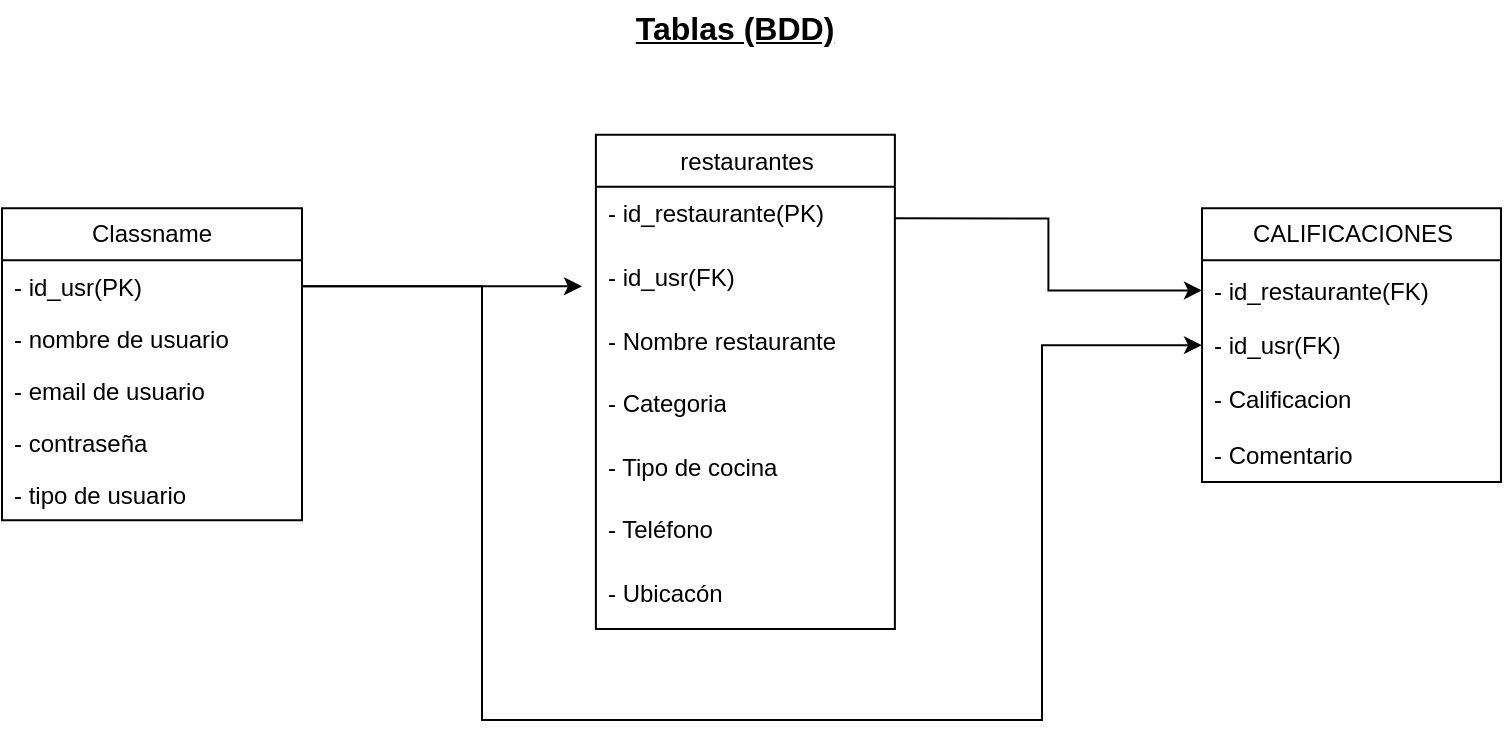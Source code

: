 <mxfile version="27.0.6" pages="2">
  <diagram name="Página-1" id="-zYPJUtp7PYfaca8r91e">
    <mxGraphModel grid="1" page="1" gridSize="10" guides="1" tooltips="1" connect="1" arrows="1" fold="1" pageScale="1" pageWidth="1169" pageHeight="1654" math="0" shadow="0">
      <root>
        <mxCell id="0" />
        <mxCell id="1" parent="0" />
        <mxCell id="Aoa92pGsLHvjfA5CWzYp-9" value="CALIFICACIONES" style="swimlane;fontStyle=0;childLayout=stackLayout;horizontal=1;startSize=26;fillColor=none;horizontalStack=0;resizeParent=1;resizeParentMax=0;resizeLast=0;collapsible=1;marginBottom=0;html=1;container=0;" vertex="1" parent="1">
          <mxGeometry x="-360.002" y="-1465.868" width="149.492" height="136.86" as="geometry" />
        </mxCell>
        <mxCell id="QM9NAzKTUCTFnRBeNIhy-18" value="&lt;u&gt;&lt;font&gt;Tablas (BDD)&lt;/font&gt;&lt;/u&gt;" style="text;align=center;fontStyle=1;verticalAlign=middle;spacingLeft=3;spacingRight=3;strokeColor=none;rotatable=0;points=[[0,0.5],[1,0.5]];portConstraint=eastwest;html=1;fontSize=16;container=0;" vertex="1" parent="1">
          <mxGeometry x="-684.407" y="-1570" width="181.525" height="27.372" as="geometry" />
        </mxCell>
        <mxCell id="QM9NAzKTUCTFnRBeNIhy-11" style="text;strokeColor=none;fillColor=none;align=left;verticalAlign=top;spacingLeft=4;spacingRight=4;overflow=hidden;rotatable=0;points=[[0,0.5],[1,0.5]];portConstraint=eastwest;whiteSpace=wrap;html=1;" vertex="1" parent="1">
          <mxGeometry x="-663.051" y="-1317.335" width="117.458" height="14.739" as="geometry" />
        </mxCell>
        <mxCell id="Aoa92pGsLHvjfA5CWzYp-10" value="- id_restaurante(FK&lt;span style=&quot;background-color: transparent; color: light-dark(rgb(0, 0, 0), rgb(255, 255, 255));&quot;&gt;)&lt;/span&gt;" style="text;strokeColor=none;fillColor=none;align=left;verticalAlign=top;spacingLeft=4;spacingRight=4;overflow=hidden;rotatable=0;points=[[0,0.5],[1,0.5]];portConstraint=eastwest;whiteSpace=wrap;html=1;" vertex="1" parent="1">
          <mxGeometry x="-360.002" y="-1438.496" width="149.492" height="27.372" as="geometry" />
        </mxCell>
        <mxCell id="Aoa92pGsLHvjfA5CWzYp-11" value="- id_usr(FK)" style="text;strokeColor=none;fillColor=none;align=left;verticalAlign=top;spacingLeft=4;spacingRight=4;overflow=hidden;rotatable=0;points=[[0,0.5],[1,0.5]];portConstraint=eastwest;whiteSpace=wrap;html=1;" vertex="1" parent="1">
          <mxGeometry x="-360.002" y="-1411.124" width="149.492" height="27.372" as="geometry" />
        </mxCell>
        <mxCell id="Aoa92pGsLHvjfA5CWzYp-12" value="- Calificacion" style="text;strokeColor=none;fillColor=none;align=left;verticalAlign=top;spacingLeft=4;spacingRight=4;overflow=hidden;rotatable=0;points=[[0,0.5],[1,0.5]];portConstraint=eastwest;whiteSpace=wrap;html=1;" vertex="1" parent="1">
          <mxGeometry x="-360.002" y="-1383.752" width="149.492" height="27.372" as="geometry" />
        </mxCell>
        <mxCell id="QM9NAzKTUCTFnRBeNIhy-15" value="- Comentario" style="text;strokeColor=none;fillColor=none;align=left;verticalAlign=top;spacingLeft=4;spacingRight=4;overflow=hidden;rotatable=0;points=[[0,0.5],[1,0.5]];portConstraint=eastwest;whiteSpace=wrap;html=1;" vertex="1" parent="1">
          <mxGeometry x="-360.002" y="-1356.38" width="149.492" height="27.372" as="geometry" />
        </mxCell>
        <mxCell id="QM9NAzKTUCTFnRBeNIhy-27" style="text;strokeColor=none;fillColor=none;align=left;verticalAlign=top;spacingLeft=4;spacingRight=4;overflow=hidden;rotatable=0;points=[[0,0.5],[1,0.5]];portConstraint=eastwest;whiteSpace=wrap;html=1;" vertex="1" parent="1">
          <mxGeometry x="-668.39" y="-1404.715" width="149.492" height="33.689" as="geometry" />
        </mxCell>
        <mxCell id="QM9NAzKTUCTFnRBeNIhy-23" style="text;strokeColor=none;fillColor=none;align=left;verticalAlign=top;spacingLeft=4;spacingRight=4;overflow=hidden;rotatable=0;points=[[0,0.5],[1,0.5]];portConstraint=eastwest;whiteSpace=wrap;html=1;" vertex="1" parent="1">
          <mxGeometry x="-668.39" y="-1238.377" width="149.492" height="33.689" as="geometry" />
        </mxCell>
        <mxCell id="QM9NAzKTUCTFnRBeNIhy-28" value="" style="group" connectable="0" vertex="1" parent="1">
          <mxGeometry x="-668.39" y="-1502.623" width="154.831" height="297.934" as="geometry" />
        </mxCell>
        <mxCell id="Aoa92pGsLHvjfA5CWzYp-1" value="restaurantes" style="swimlane;fontStyle=0;childLayout=stackLayout;horizontal=1;startSize=26;fillColor=none;horizontalStack=0;resizeParent=1;resizeParentMax=0;resizeLast=0;collapsible=1;marginBottom=0;html=1;verticalAlign=top;container=0;" vertex="1" parent="QM9NAzKTUCTFnRBeNIhy-28">
          <mxGeometry x="5.339" width="149.492" height="247.082" as="geometry" />
        </mxCell>
        <mxCell id="QM9NAzKTUCTFnRBeNIhy-34" value="- id_restaurante(PK)" style="text;strokeColor=none;fillColor=none;align=left;verticalAlign=top;spacingLeft=4;spacingRight=4;overflow=hidden;rotatable=0;points=[[0,0.5],[1,0.5]];portConstraint=eastwest;whiteSpace=wrap;html=1;container=0;" vertex="1" parent="Aoa92pGsLHvjfA5CWzYp-1">
          <mxGeometry y="26" width="149.492" height="31.583" as="geometry" />
        </mxCell>
        <mxCell id="QM9NAzKTUCTFnRBeNIhy-33" value="- id_usr(FK)" style="text;strokeColor=none;fillColor=none;align=left;verticalAlign=top;spacingLeft=4;spacingRight=4;overflow=hidden;rotatable=0;points=[[0,0.5],[1,0.5]];portConstraint=eastwest;whiteSpace=wrap;html=1;container=0;" vertex="1" parent="Aoa92pGsLHvjfA5CWzYp-1">
          <mxGeometry y="57.583" width="149.492" height="31.583" as="geometry" />
        </mxCell>
        <mxCell id="QM9NAzKTUCTFnRBeNIhy-32" value="- Nombre restaurante" style="text;strokeColor=none;fillColor=none;align=left;verticalAlign=top;spacingLeft=4;spacingRight=4;overflow=hidden;rotatable=0;points=[[0,0.5],[1,0.5]];portConstraint=eastwest;whiteSpace=wrap;html=1;container=0;" vertex="1" parent="Aoa92pGsLHvjfA5CWzYp-1">
          <mxGeometry y="89.166" width="149.492" height="31.583" as="geometry" />
        </mxCell>
        <mxCell id="QM9NAzKTUCTFnRBeNIhy-31" value="- Categoria" style="text;strokeColor=none;fillColor=none;align=left;verticalAlign=top;spacingLeft=4;spacingRight=4;overflow=hidden;rotatable=0;points=[[0,0.5],[1,0.5]];portConstraint=eastwest;whiteSpace=wrap;html=1;container=0;" vertex="1" parent="Aoa92pGsLHvjfA5CWzYp-1">
          <mxGeometry y="120.749" width="149.492" height="31.583" as="geometry" />
        </mxCell>
        <mxCell id="QM9NAzKTUCTFnRBeNIhy-2" value="- Tipo de cocina" style="text;strokeColor=none;fillColor=none;align=left;verticalAlign=top;spacingLeft=4;spacingRight=4;overflow=hidden;rotatable=0;points=[[0,0.5],[1,0.5]];portConstraint=eastwest;whiteSpace=wrap;html=1;container=0;" vertex="1" parent="Aoa92pGsLHvjfA5CWzYp-1">
          <mxGeometry y="152.332" width="149.492" height="31.583" as="geometry" />
        </mxCell>
        <mxCell id="QM9NAzKTUCTFnRBeNIhy-30" value="- Teléfono" style="text;strokeColor=none;fillColor=none;align=left;verticalAlign=top;spacingLeft=4;spacingRight=4;overflow=hidden;rotatable=0;points=[[0,0.5],[1,0.5]];portConstraint=eastwest;whiteSpace=wrap;html=1;container=0;" vertex="1" parent="Aoa92pGsLHvjfA5CWzYp-1">
          <mxGeometry y="183.916" width="149.492" height="31.583" as="geometry" />
        </mxCell>
        <mxCell id="QM9NAzKTUCTFnRBeNIhy-29" value="- Ubicacón" style="text;strokeColor=none;fillColor=none;align=left;verticalAlign=top;spacingLeft=4;spacingRight=4;overflow=hidden;rotatable=0;points=[[0,0.5],[1,0.5]];portConstraint=eastwest;whiteSpace=wrap;html=1;container=0;" vertex="1" parent="Aoa92pGsLHvjfA5CWzYp-1">
          <mxGeometry y="215.499" width="149.492" height="31.583" as="geometry" />
        </mxCell>
        <mxCell id="2jJyemQU6JO8SsKbAe8m-15" style="edgeStyle=orthogonalEdgeStyle;rounded=0;orthogonalLoop=1;jettySize=auto;html=1;exitX=1;exitY=0.25;exitDx=0;exitDy=0;entryX=0;entryY=0.5;entryDx=0;entryDy=0;" edge="1" parent="1" source="2jJyemQU6JO8SsKbAe8m-3" target="Aoa92pGsLHvjfA5CWzYp-11">
          <mxGeometry relative="1" as="geometry">
            <Array as="points">
              <mxPoint x="-720" y="-1427" />
              <mxPoint x="-720" y="-1210" />
              <mxPoint x="-440" y="-1210" />
              <mxPoint x="-440" y="-1397" />
            </Array>
          </mxGeometry>
        </mxCell>
        <mxCell id="2jJyemQU6JO8SsKbAe8m-3" value="Classname" style="swimlane;fontStyle=0;childLayout=stackLayout;horizontal=1;startSize=26;fillColor=none;horizontalStack=0;resizeParent=1;resizeParentMax=0;resizeLast=0;collapsible=1;marginBottom=0;whiteSpace=wrap;html=1;" vertex="1" parent="1">
          <mxGeometry x="-960" y="-1465.87" width="150" height="156" as="geometry" />
        </mxCell>
        <mxCell id="2jJyemQU6JO8SsKbAe8m-20" style="edgeStyle=orthogonalEdgeStyle;rounded=0;orthogonalLoop=1;jettySize=auto;html=1;exitX=1;exitY=0.5;exitDx=0;exitDy=0;" edge="1" parent="2jJyemQU6JO8SsKbAe8m-3" source="2jJyemQU6JO8SsKbAe8m-4">
          <mxGeometry relative="1" as="geometry">
            <mxPoint x="290" y="39.013" as="targetPoint" />
          </mxGeometry>
        </mxCell>
        <mxCell id="2jJyemQU6JO8SsKbAe8m-4" value="- id_usr(PK)" style="text;strokeColor=none;fillColor=none;align=left;verticalAlign=top;spacingLeft=4;spacingRight=4;overflow=hidden;rotatable=0;points=[[0,0.5],[1,0.5]];portConstraint=eastwest;whiteSpace=wrap;html=1;" vertex="1" parent="2jJyemQU6JO8SsKbAe8m-3">
          <mxGeometry y="26" width="150" height="26" as="geometry" />
        </mxCell>
        <mxCell id="2jJyemQU6JO8SsKbAe8m-5" value="- nombre de usuario" style="text;strokeColor=none;fillColor=none;align=left;verticalAlign=top;spacingLeft=4;spacingRight=4;overflow=hidden;rotatable=0;points=[[0,0.5],[1,0.5]];portConstraint=eastwest;whiteSpace=wrap;html=1;" vertex="1" parent="2jJyemQU6JO8SsKbAe8m-3">
          <mxGeometry y="52" width="150" height="26" as="geometry" />
        </mxCell>
        <mxCell id="2jJyemQU6JO8SsKbAe8m-6" value="- email de usuario" style="text;strokeColor=none;fillColor=none;align=left;verticalAlign=top;spacingLeft=4;spacingRight=4;overflow=hidden;rotatable=0;points=[[0,0.5],[1,0.5]];portConstraint=eastwest;whiteSpace=wrap;html=1;" vertex="1" parent="2jJyemQU6JO8SsKbAe8m-3">
          <mxGeometry y="78" width="150" height="26" as="geometry" />
        </mxCell>
        <mxCell id="2jJyemQU6JO8SsKbAe8m-7" value="- contraseña" style="text;strokeColor=none;fillColor=none;align=left;verticalAlign=top;spacingLeft=4;spacingRight=4;overflow=hidden;rotatable=0;points=[[0,0.5],[1,0.5]];portConstraint=eastwest;whiteSpace=wrap;html=1;" vertex="1" parent="2jJyemQU6JO8SsKbAe8m-3">
          <mxGeometry y="104" width="150" height="26" as="geometry" />
        </mxCell>
        <mxCell id="2jJyemQU6JO8SsKbAe8m-8" value="- tipo de usuario" style="text;strokeColor=none;fillColor=none;align=left;verticalAlign=top;spacingLeft=4;spacingRight=4;overflow=hidden;rotatable=0;points=[[0,0.5],[1,0.5]];portConstraint=eastwest;whiteSpace=wrap;html=1;" vertex="1" parent="2jJyemQU6JO8SsKbAe8m-3">
          <mxGeometry y="130" width="150" height="26" as="geometry" />
        </mxCell>
        <mxCell id="2jJyemQU6JO8SsKbAe8m-10" style="edgeStyle=orthogonalEdgeStyle;rounded=0;orthogonalLoop=1;jettySize=auto;html=1;exitX=1;exitY=0.5;exitDx=0;exitDy=0;" edge="1" parent="1" source="QM9NAzKTUCTFnRBeNIhy-34" target="Aoa92pGsLHvjfA5CWzYp-10">
          <mxGeometry relative="1" as="geometry" />
        </mxCell>
      </root>
    </mxGraphModel>
  </diagram>
  <diagram id="cALdVNJmMJhBmjdh87w6" name="Página-2">
    <mxGraphModel grid="1" page="1" gridSize="10" guides="1" tooltips="1" connect="1" arrows="1" fold="1" pageScale="1" pageWidth="827" pageHeight="1169" math="0" shadow="0">
      <root>
        <mxCell id="0" />
        <mxCell id="1" parent="0" />
        <mxCell id="doMoEdmNG70haGPzJiyn-1" value="" style="group" connectable="0" vertex="1" parent="1">
          <mxGeometry x="250" y="90" width="980" height="800" as="geometry" />
        </mxCell>
        <mxCell id="doMoEdmNG70haGPzJiyn-2" value="&lt;span style=&quot;font-size: 14px;&quot;&gt;- Recibir noticias&lt;/span&gt;" style="text;strokeColor=none;fillColor=none;align=center;verticalAlign=top;spacingLeft=4;spacingRight=4;overflow=hidden;rotatable=0;points=[[0,0.5],[1,0.5]];portConstraint=eastwest;whiteSpace=wrap;html=1;" vertex="1" parent="doMoEdmNG70haGPzJiyn-1">
          <mxGeometry y="511" width="140" height="36" as="geometry" />
        </mxCell>
        <mxCell id="doMoEdmNG70haGPzJiyn-3" value="mejores review&lt;div&gt;mayor publicidad&lt;/div&gt;" style="text;html=1;align=center;verticalAlign=middle;resizable=0;points=[];autosize=1;strokeColor=none;fillColor=none;" vertex="1" parent="doMoEdmNG70haGPzJiyn-1">
          <mxGeometry x="410" y="760" width="110" height="40" as="geometry" />
        </mxCell>
        <mxCell id="doMoEdmNG70haGPzJiyn-4" value="Mapa lógico del sitio web" style="text;strokeColor=none;align=center;fillColor=none;html=1;verticalAlign=middle;whiteSpace=wrap;rounded=0;fontSize=16;fontStyle=5" vertex="1" parent="doMoEdmNG70haGPzJiyn-1">
          <mxGeometry x="540" width="220" height="50" as="geometry" />
        </mxCell>
        <mxCell id="doMoEdmNG70haGPzJiyn-5" value="" style="group" connectable="0" vertex="1" parent="doMoEdmNG70haGPzJiyn-1">
          <mxGeometry x="190" y="70" width="790" height="688.0" as="geometry" />
        </mxCell>
        <mxCell id="doMoEdmNG70haGPzJiyn-6" style="edgeStyle=orthogonalEdgeStyle;rounded=0;orthogonalLoop=1;jettySize=auto;html=1;exitX=1;exitY=0.5;exitDx=0;exitDy=0;" edge="1" parent="doMoEdmNG70haGPzJiyn-5">
          <mxGeometry relative="1" as="geometry">
            <mxPoint x="20.0" y="688.0" as="sourcePoint" />
            <mxPoint x="20.0" y="688.0" as="targetPoint" />
          </mxGeometry>
        </mxCell>
        <mxCell id="doMoEdmNG70haGPzJiyn-7" style="edgeStyle=orthogonalEdgeStyle;rounded=0;orthogonalLoop=1;jettySize=auto;html=1;exitX=1;exitY=0.5;exitDx=0;exitDy=0;entryX=1;entryY=0.5;entryDx=0;entryDy=0;" edge="1" parent="doMoEdmNG70haGPzJiyn-5" source="doMoEdmNG70haGPzJiyn-9" target="doMoEdmNG70haGPzJiyn-22">
          <mxGeometry relative="1" as="geometry">
            <Array as="points">
              <mxPoint x="630" y="350" />
              <mxPoint x="630" y="20" />
            </Array>
          </mxGeometry>
        </mxCell>
        <mxCell id="doMoEdmNG70haGPzJiyn-8" style="edgeStyle=orthogonalEdgeStyle;rounded=0;orthogonalLoop=1;jettySize=auto;html=1;exitX=0;exitY=0.5;exitDx=0;exitDy=0;" edge="1" parent="doMoEdmNG70haGPzJiyn-5" source="doMoEdmNG70haGPzJiyn-9">
          <mxGeometry relative="1" as="geometry">
            <mxPoint x="330" y="450" as="targetPoint" />
          </mxGeometry>
        </mxCell>
        <mxCell id="doMoEdmNG70haGPzJiyn-9" value="¿Logeado?" style="rhombus;whiteSpace=wrap;html=1;" vertex="1" parent="doMoEdmNG70haGPzJiyn-5">
          <mxGeometry x="396" y="310" width="110" height="80" as="geometry" />
        </mxCell>
        <mxCell id="doMoEdmNG70haGPzJiyn-10" value="Si" style="text;html=1;align=center;verticalAlign=middle;resizable=0;points=[];autosize=1;strokeColor=none;fillColor=none;" vertex="1" parent="doMoEdmNG70haGPzJiyn-5">
          <mxGeometry x="340" y="320" width="30" height="30" as="geometry" />
        </mxCell>
        <mxCell id="doMoEdmNG70haGPzJiyn-11" value="No&lt;div&gt;&lt;br&gt;&lt;/div&gt;" style="text;strokeColor=none;align=center;fillColor=none;html=1;verticalAlign=middle;whiteSpace=wrap;rounded=0;" vertex="1" parent="doMoEdmNG70haGPzJiyn-5">
          <mxGeometry x="506" y="320" width="100" height="50" as="geometry" />
        </mxCell>
        <mxCell id="doMoEdmNG70haGPzJiyn-12" value="Dar review" style="rounded=0;whiteSpace=wrap;html=1;" vertex="1" parent="doMoEdmNG70haGPzJiyn-5">
          <mxGeometry y="540" width="110" height="40" as="geometry" />
        </mxCell>
        <mxCell id="doMoEdmNG70haGPzJiyn-13" style="edgeStyle=orthogonalEdgeStyle;rounded=0;orthogonalLoop=1;jettySize=auto;html=1;exitX=1;exitY=0.5;exitDx=0;exitDy=0;" edge="1" parent="doMoEdmNG70haGPzJiyn-5" source="doMoEdmNG70haGPzJiyn-15">
          <mxGeometry relative="1" as="geometry">
            <mxPoint x="450" y="514.963" as="targetPoint" />
          </mxGeometry>
        </mxCell>
        <mxCell id="doMoEdmNG70haGPzJiyn-14" style="edgeStyle=orthogonalEdgeStyle;rounded=0;orthogonalLoop=1;jettySize=auto;html=1;exitX=0;exitY=0.5;exitDx=0;exitDy=0;" edge="1" parent="doMoEdmNG70haGPzJiyn-5" source="doMoEdmNG70haGPzJiyn-15">
          <mxGeometry relative="1" as="geometry">
            <mxPoint x="114" y="465" as="targetPoint" />
            <Array as="points">
              <mxPoint x="164" y="515" />
              <mxPoint x="164" y="465" />
              <mxPoint x="134" y="465" />
            </Array>
          </mxGeometry>
        </mxCell>
        <mxCell id="doMoEdmNG70haGPzJiyn-15" value="¿Que tipo de usuario es?" style="rhombus;whiteSpace=wrap;html=1;" vertex="1" parent="doMoEdmNG70haGPzJiyn-5">
          <mxGeometry x="266.5" y="460" width="129.5" height="110" as="geometry" />
        </mxCell>
        <mxCell id="doMoEdmNG70haGPzJiyn-16" value="Agregar fav" style="rounded=0;whiteSpace=wrap;html=1;" vertex="1" parent="doMoEdmNG70haGPzJiyn-5">
          <mxGeometry x="0.5" y="440" width="110" height="37" as="geometry" />
        </mxCell>
        <mxCell id="doMoEdmNG70haGPzJiyn-17" value="Cliente" style="text;strokeColor=none;align=center;fillColor=none;html=1;verticalAlign=middle;whiteSpace=wrap;rounded=0;fontSize=12;" vertex="1" parent="doMoEdmNG70haGPzJiyn-5">
          <mxGeometry x="144" y="494" width="150" height="19" as="geometry" />
        </mxCell>
        <mxCell id="doMoEdmNG70haGPzJiyn-18" style="edgeStyle=orthogonalEdgeStyle;rounded=0;orthogonalLoop=1;jettySize=auto;html=1;exitX=1;exitY=0;exitDx=0;exitDy=0;" edge="1" parent="doMoEdmNG70haGPzJiyn-5" source="doMoEdmNG70haGPzJiyn-20" target="doMoEdmNG70haGPzJiyn-23">
          <mxGeometry relative="1" as="geometry">
            <Array as="points">
              <mxPoint x="620" y="480" />
              <mxPoint x="620" y="457" />
            </Array>
          </mxGeometry>
        </mxCell>
        <mxCell id="doMoEdmNG70haGPzJiyn-19" style="edgeStyle=orthogonalEdgeStyle;rounded=0;orthogonalLoop=1;jettySize=auto;html=1;exitX=1;exitY=1;exitDx=0;exitDy=0;" edge="1" parent="doMoEdmNG70haGPzJiyn-5" source="doMoEdmNG70haGPzJiyn-20" target="doMoEdmNG70haGPzJiyn-25">
          <mxGeometry relative="1" as="geometry">
            <mxPoint x="640" y="580" as="targetPoint" />
            <Array as="points">
              <mxPoint x="620" y="550" />
              <mxPoint x="620" y="581" />
            </Array>
          </mxGeometry>
        </mxCell>
        <mxCell id="doMoEdmNG70haGPzJiyn-20" value="Publicitar tu establecimiento" style="rounded=0;whiteSpace=wrap;html=1;" vertex="1" parent="doMoEdmNG70haGPzJiyn-5">
          <mxGeometry x="460" y="480" width="125.5" height="70" as="geometry" />
        </mxCell>
        <mxCell id="doMoEdmNG70haGPzJiyn-21" style="edgeStyle=orthogonalEdgeStyle;rounded=0;orthogonalLoop=1;jettySize=auto;html=1;exitX=0.5;exitY=1;exitDx=0;exitDy=0;entryX=0.5;entryY=0;entryDx=0;entryDy=0;" edge="1" parent="doMoEdmNG70haGPzJiyn-5" source="doMoEdmNG70haGPzJiyn-22" target="doMoEdmNG70haGPzJiyn-27">
          <mxGeometry relative="1" as="geometry" />
        </mxCell>
        <mxCell id="doMoEdmNG70haGPzJiyn-22" value="&lt;font size=&quot;1&quot;&gt;HOME&lt;/font&gt;" style="rounded=1;whiteSpace=wrap;html=1;" vertex="1" parent="doMoEdmNG70haGPzJiyn-5">
          <mxGeometry x="388" width="126" height="40" as="geometry" />
        </mxCell>
        <mxCell id="doMoEdmNG70haGPzJiyn-23" value="- Los 3 mejores platos" style="text;strokeColor=none;fillColor=none;align=center;verticalAlign=top;spacingLeft=4;spacingRight=4;overflow=hidden;rotatable=0;points=[[0,0.5],[1,0.5]];portConstraint=eastwest;whiteSpace=wrap;html=1;fontSize=15;" vertex="1" parent="doMoEdmNG70haGPzJiyn-5">
          <mxGeometry x="660" y="434" width="130" height="46" as="geometry" />
        </mxCell>
        <mxCell id="doMoEdmNG70haGPzJiyn-24" value="- Fotos y videos" style="text;strokeColor=none;fillColor=none;align=center;verticalAlign=top;spacingLeft=4;spacingRight=4;overflow=hidden;rotatable=0;points=[[0,0.5],[1,0.5]];portConstraint=eastwest;whiteSpace=wrap;html=1;fontSize=15;" vertex="1" parent="doMoEdmNG70haGPzJiyn-5">
          <mxGeometry x="660" y="504" width="130" height="36" as="geometry" />
        </mxCell>
        <mxCell id="doMoEdmNG70haGPzJiyn-25" value="&lt;font&gt;- Descuentos&lt;/font&gt;" style="text;strokeColor=none;fillColor=none;align=center;verticalAlign=top;spacingLeft=4;spacingRight=4;overflow=hidden;rotatable=0;points=[[0,0.5],[1,0.5]];portConstraint=eastwest;whiteSpace=wrap;html=1;fontSize=15;" vertex="1" parent="doMoEdmNG70haGPzJiyn-5">
          <mxGeometry x="654" y="560" width="136" height="42" as="geometry" />
        </mxCell>
        <mxCell id="doMoEdmNG70haGPzJiyn-26" style="edgeStyle=orthogonalEdgeStyle;rounded=0;orthogonalLoop=1;jettySize=auto;html=1;exitX=0.5;exitY=1;exitDx=0;exitDy=0;entryX=0.5;entryY=0;entryDx=0;entryDy=0;" edge="1" parent="doMoEdmNG70haGPzJiyn-5" source="doMoEdmNG70haGPzJiyn-27" target="doMoEdmNG70haGPzJiyn-29">
          <mxGeometry relative="1" as="geometry" />
        </mxCell>
        <mxCell id="doMoEdmNG70haGPzJiyn-27" value="Buscador de restaurantes" style="html=1;whiteSpace=wrap;" vertex="1" parent="doMoEdmNG70haGPzJiyn-5">
          <mxGeometry x="401" y="70" width="100" height="45" as="geometry" />
        </mxCell>
        <mxCell id="doMoEdmNG70haGPzJiyn-28" style="edgeStyle=orthogonalEdgeStyle;rounded=0;orthogonalLoop=1;jettySize=auto;html=1;exitX=0.5;exitY=1;exitDx=0;exitDy=0;" edge="1" parent="doMoEdmNG70haGPzJiyn-5" source="doMoEdmNG70haGPzJiyn-29" target="doMoEdmNG70haGPzJiyn-31">
          <mxGeometry relative="1" as="geometry" />
        </mxCell>
        <mxCell id="doMoEdmNG70haGPzJiyn-29" value="Seleccionar Restaurante" style="rounded=0;whiteSpace=wrap;html=1;" vertex="1" parent="doMoEdmNG70haGPzJiyn-5">
          <mxGeometry x="406" y="140" width="90" height="40" as="geometry" />
        </mxCell>
        <mxCell id="doMoEdmNG70haGPzJiyn-30" style="edgeStyle=orthogonalEdgeStyle;rounded=0;orthogonalLoop=1;jettySize=auto;html=1;exitX=0.5;exitY=1;exitDx=0;exitDy=0;" edge="1" parent="doMoEdmNG70haGPzJiyn-5" source="doMoEdmNG70haGPzJiyn-31" target="doMoEdmNG70haGPzJiyn-9">
          <mxGeometry relative="1" as="geometry" />
        </mxCell>
        <mxCell id="doMoEdmNG70haGPzJiyn-31" value="Detalles del restaurante" style="rounded=0;whiteSpace=wrap;html=1;" vertex="1" parent="doMoEdmNG70haGPzJiyn-5">
          <mxGeometry x="403" y="220" width="96" height="50" as="geometry" />
        </mxCell>
        <mxCell id="doMoEdmNG70haGPzJiyn-32" style="edgeStyle=orthogonalEdgeStyle;rounded=0;orthogonalLoop=1;jettySize=auto;html=1;exitX=1;exitY=0.5;exitDx=0;exitDy=0;" edge="1" parent="doMoEdmNG70haGPzJiyn-5" source="doMoEdmNG70haGPzJiyn-20">
          <mxGeometry relative="1" as="geometry">
            <mxPoint x="650" y="514.789" as="targetPoint" />
          </mxGeometry>
        </mxCell>
        <mxCell id="doMoEdmNG70haGPzJiyn-33" value="" style="endArrow=classic;html=1;rounded=0;exitX=0.5;exitY=1;exitDx=0;exitDy=0;" edge="1" parent="doMoEdmNG70haGPzJiyn-5" source="doMoEdmNG70haGPzJiyn-12">
          <mxGeometry width="50" height="50" relative="1" as="geometry">
            <mxPoint x="310" y="680" as="sourcePoint" />
            <mxPoint x="520" y="560" as="targetPoint" />
            <Array as="points">
              <mxPoint x="55" y="630" />
              <mxPoint x="520" y="630" />
            </Array>
          </mxGeometry>
        </mxCell>
        <mxCell id="doMoEdmNG70haGPzJiyn-34" value="RETROALIEMNTACIÓN." style="text;html=1;align=center;verticalAlign=middle;resizable=0;points=[];autosize=1;strokeColor=none;fillColor=none;" vertex="1" parent="doMoEdmNG70haGPzJiyn-5">
          <mxGeometry x="200" y="640" width="160" height="30" as="geometry" />
        </mxCell>
        <mxCell id="doMoEdmNG70haGPzJiyn-35" value="Restaurante" style="text;strokeColor=none;align=center;fillColor=none;html=1;verticalAlign=middle;whiteSpace=wrap;rounded=0;" vertex="1" parent="doMoEdmNG70haGPzJiyn-5">
          <mxGeometry x="370" y="471.5" width="90" height="30" as="geometry" />
        </mxCell>
        <mxCell id="doMoEdmNG70haGPzJiyn-36" style="edgeStyle=none;rounded=0;orthogonalLoop=1;jettySize=auto;html=1;entryX=1;entryY=0.5;entryDx=0;entryDy=0;exitX=0;exitY=0.5;exitDx=0;exitDy=0;" edge="1" parent="doMoEdmNG70haGPzJiyn-5" source="doMoEdmNG70haGPzJiyn-15" target="doMoEdmNG70haGPzJiyn-12">
          <mxGeometry relative="1" as="geometry">
            <Array as="points">
              <mxPoint x="164" y="515" />
              <mxPoint x="164" y="560" />
            </Array>
          </mxGeometry>
        </mxCell>
        <mxCell id="doMoEdmNG70haGPzJiyn-37" style="edgeStyle=orthogonalEdgeStyle;rounded=0;orthogonalLoop=1;jettySize=auto;html=1;exitX=0;exitY=0.5;exitDx=0;exitDy=0;entryX=1;entryY=0.5;entryDx=0;entryDy=0;" edge="1" parent="doMoEdmNG70haGPzJiyn-1" source="doMoEdmNG70haGPzJiyn-16" target="doMoEdmNG70haGPzJiyn-2">
          <mxGeometry relative="1" as="geometry" />
        </mxCell>
        <mxCell id="doMoEdmNG70haGPzJiyn-38" style="edgeStyle=orthogonalEdgeStyle;rounded=0;orthogonalLoop=1;jettySize=auto;html=1;entryX=0.549;entryY=0.021;entryDx=0;entryDy=0;entryPerimeter=0;" edge="1" parent="doMoEdmNG70haGPzJiyn-1" source="doMoEdmNG70haGPzJiyn-34" target="doMoEdmNG70haGPzJiyn-3">
          <mxGeometry relative="1" as="geometry" />
        </mxCell>
      </root>
    </mxGraphModel>
  </diagram>
</mxfile>
